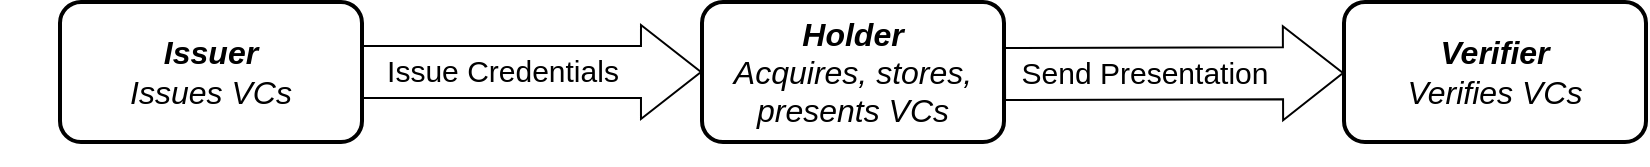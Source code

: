 <mxfile version="24.2.5" type="device">
  <diagram name="Page-1" id="ZRe_wIOORr0k_d4isBBX">
    <mxGraphModel dx="2801" dy="2060" grid="1" gridSize="10" guides="1" tooltips="1" connect="1" arrows="1" fold="1" page="1" pageScale="1" pageWidth="1169" pageHeight="827" math="0" shadow="0">
      <root>
        <mxCell id="0" />
        <mxCell id="1" parent="0" />
        <mxCell id="I-3xDNqU13IutiKupr62-10" style="edgeStyle=none;curved=1;rounded=0;orthogonalLoop=1;jettySize=auto;html=1;exitX=0;exitY=0.5;exitDx=0;exitDy=0;fontSize=12;startSize=8;endSize=8;" parent="1" edge="1">
          <mxGeometry relative="1" as="geometry">
            <mxPoint x="-1060" y="-519" as="sourcePoint" />
            <mxPoint x="-1060" y="-519" as="targetPoint" />
          </mxGeometry>
        </mxCell>
        <mxCell id="CqYlGcgU1QHX9f7NfkNa-4" value="&lt;div&gt;&lt;font style=&quot;font-size: 16px;&quot;&gt;&lt;i&gt;&lt;b&gt;Holder&lt;/b&gt;&lt;/i&gt;&lt;/font&gt;&lt;/div&gt;&lt;div&gt;&lt;font style=&quot;font-size: 16px;&quot;&gt;&lt;i&gt;Acquires, stores, presents VCs&lt;/i&gt;&lt;/font&gt;&lt;/div&gt;" style="rounded=1;whiteSpace=wrap;html=1;fillColor=none;strokeWidth=2;" parent="1" vertex="1">
          <mxGeometry x="-719" y="-590" width="151" height="70" as="geometry" />
        </mxCell>
        <mxCell id="CqYlGcgU1QHX9f7NfkNa-5" value="&lt;div&gt;&lt;span style=&quot;font-size: 16px;&quot;&gt;&lt;b&gt;&lt;i&gt;Verifier&lt;/i&gt;&lt;/b&gt;&lt;/span&gt;&lt;/div&gt;&lt;div&gt;&lt;font style=&quot;font-size: 16px;&quot;&gt;&lt;i&gt;Verifies VCs&lt;/i&gt;&lt;/font&gt;&lt;/div&gt;" style="rounded=1;whiteSpace=wrap;html=1;fillColor=none;strokeWidth=2;" parent="1" vertex="1">
          <mxGeometry x="-398" y="-590" width="151" height="70" as="geometry" />
        </mxCell>
        <mxCell id="CqYlGcgU1QHX9f7NfkNa-6" value="&lt;div&gt;&lt;span style=&quot;font-size: 16px;&quot;&gt;&lt;b&gt;&lt;i&gt;Issuer&lt;/i&gt;&lt;/b&gt;&lt;/span&gt;&lt;/div&gt;&lt;div&gt;&lt;font style=&quot;font-size: 16px;&quot;&gt;&lt;i&gt;Issues VCs&lt;/i&gt;&lt;/font&gt;&lt;/div&gt;" style="rounded=1;whiteSpace=wrap;html=1;fillColor=none;strokeWidth=2;" parent="1" vertex="1">
          <mxGeometry x="-1040" y="-590" width="151" height="70" as="geometry" />
        </mxCell>
        <mxCell id="CqYlGcgU1QHX9f7NfkNa-11" value="" style="shape=flexArrow;endArrow=classic;html=1;rounded=0;fontSize=12;startSize=8;endSize=9.67;curved=1;width=26;entryX=0;entryY=0.5;entryDx=0;entryDy=0;exitX=1;exitY=0.5;exitDx=0;exitDy=0;" parent="1" source="CqYlGcgU1QHX9f7NfkNa-6" target="CqYlGcgU1QHX9f7NfkNa-4" edge="1">
          <mxGeometry width="50" height="50" relative="1" as="geometry">
            <mxPoint x="-866" y="-550.5" as="sourcePoint" />
            <mxPoint x="-727" y="-550" as="targetPoint" />
          </mxGeometry>
        </mxCell>
        <mxCell id="CqYlGcgU1QHX9f7NfkNa-12" value="&lt;font style=&quot;font-size: 15px;&quot;&gt;Issue Credentials&lt;/font&gt;" style="edgeLabel;html=1;align=center;verticalAlign=middle;resizable=0;points=[];fontSize=12;" parent="CqYlGcgU1QHX9f7NfkNa-11" vertex="1" connectable="0">
          <mxGeometry x="-0.179" y="1" relative="1" as="geometry">
            <mxPoint as="offset" />
          </mxGeometry>
        </mxCell>
        <mxCell id="CqYlGcgU1QHX9f7NfkNa-13" value="" style="shape=flexArrow;endArrow=classic;html=1;rounded=0;fontSize=12;startSize=8;endSize=9.67;curved=1;width=26;entryX=0;entryY=0.5;entryDx=0;entryDy=0;" parent="1" edge="1">
          <mxGeometry width="50" height="50" relative="1" as="geometry">
            <mxPoint x="-568" y="-554" as="sourcePoint" />
            <mxPoint x="-398" y="-554.5" as="targetPoint" />
          </mxGeometry>
        </mxCell>
        <mxCell id="CqYlGcgU1QHX9f7NfkNa-14" value="&lt;font style=&quot;font-size: 15px;&quot;&gt;Send Presentation&lt;/font&gt;" style="edgeLabel;html=1;align=center;verticalAlign=middle;resizable=0;points=[];fontSize=12;" parent="CqYlGcgU1QHX9f7NfkNa-13" vertex="1" connectable="0">
          <mxGeometry x="-0.179" y="1" relative="1" as="geometry">
            <mxPoint as="offset" />
          </mxGeometry>
        </mxCell>
      </root>
    </mxGraphModel>
  </diagram>
</mxfile>
